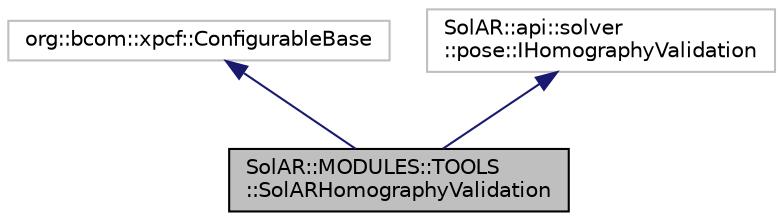 digraph "SolAR::MODULES::TOOLS::SolARHomographyValidation"
{
 // LATEX_PDF_SIZE
  edge [fontname="Helvetica",fontsize="10",labelfontname="Helvetica",labelfontsize="10"];
  node [fontname="Helvetica",fontsize="10",shape=record];
  Node1 [label="SolAR::MODULES::TOOLS\l::SolARHomographyValidation",height=0.2,width=0.4,color="black", fillcolor="grey75", style="filled", fontcolor="black",tooltip="Checks if an homography is valid based on 4 corners of a squared marker and their projection through ..."];
  Node2 -> Node1 [dir="back",color="midnightblue",fontsize="10",style="solid",fontname="Helvetica"];
  Node2 [label="org::bcom::xpcf::ConfigurableBase",height=0.2,width=0.4,color="grey75", fillcolor="white", style="filled",tooltip=" "];
  Node3 -> Node1 [dir="back",color="midnightblue",fontsize="10",style="solid",fontname="Helvetica"];
  Node3 [label="SolAR::api::solver\l::pose::IHomographyValidation",height=0.2,width=0.4,color="grey75", fillcolor="white", style="filled",tooltip=" "];
}
